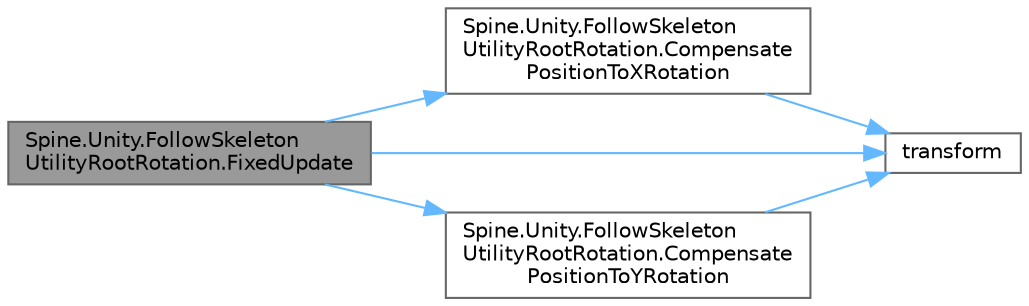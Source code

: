 digraph "Spine.Unity.FollowSkeletonUtilityRootRotation.FixedUpdate"
{
 // LATEX_PDF_SIZE
  bgcolor="transparent";
  edge [fontname=Helvetica,fontsize=10,labelfontname=Helvetica,labelfontsize=10];
  node [fontname=Helvetica,fontsize=10,shape=box,height=0.2,width=0.4];
  rankdir="LR";
  Node1 [id="Node000001",label="Spine.Unity.FollowSkeleton\lUtilityRootRotation.FixedUpdate",height=0.2,width=0.4,color="gray40", fillcolor="grey60", style="filled", fontcolor="black",tooltip=" "];
  Node1 -> Node2 [id="edge1_Node000001_Node000002",color="steelblue1",style="solid",tooltip=" "];
  Node2 [id="Node000002",label="Spine.Unity.FollowSkeleton\lUtilityRootRotation.Compensate\lPositionToXRotation",height=0.2,width=0.4,color="grey40", fillcolor="white", style="filled",URL="$class_spine_1_1_unity_1_1_follow_skeleton_utility_root_rotation.html#aef270ded951df883d9f6761e229cc67d",tooltip="Compensates the position so that a child at the reference position remains in the same place,..."];
  Node2 -> Node3 [id="edge2_Node000002_Node000003",color="steelblue1",style="solid",tooltip=" "];
  Node3 [id="Node000003",label="transform",height=0.2,width=0.4,color="grey40", fillcolor="white", style="filled",URL="$geometry_8cpp.html#ad05130a1d9f2e9708c1125b4cc2fe7cb",tooltip=" "];
  Node1 -> Node4 [id="edge3_Node000001_Node000004",color="steelblue1",style="solid",tooltip=" "];
  Node4 [id="Node000004",label="Spine.Unity.FollowSkeleton\lUtilityRootRotation.Compensate\lPositionToYRotation",height=0.2,width=0.4,color="grey40", fillcolor="white", style="filled",URL="$class_spine_1_1_unity_1_1_follow_skeleton_utility_root_rotation.html#a49cea7bd5cc6082008f65f6bdc50b0e5",tooltip="Compensates the position so that a child at the reference position remains in the same place,..."];
  Node4 -> Node3 [id="edge4_Node000004_Node000003",color="steelblue1",style="solid",tooltip=" "];
  Node1 -> Node3 [id="edge5_Node000001_Node000003",color="steelblue1",style="solid",tooltip=" "];
}
